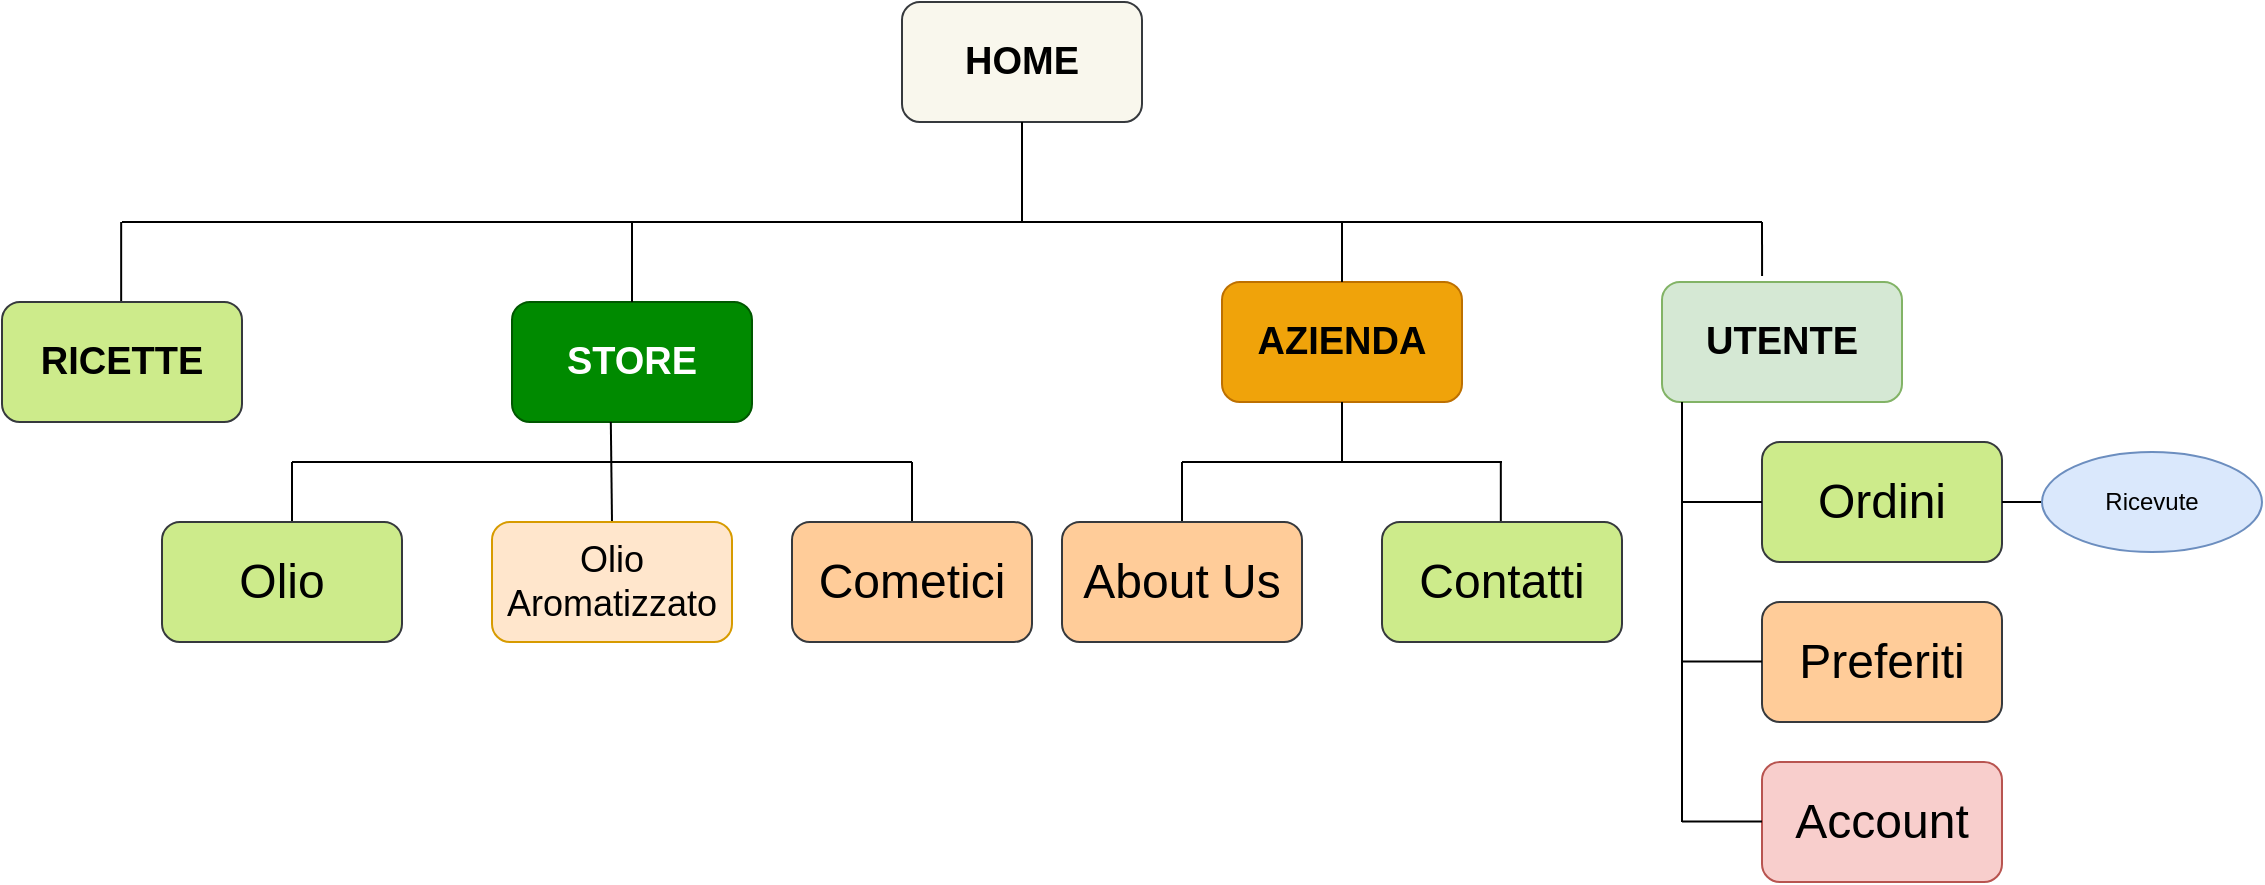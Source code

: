 <mxfile version="24.2.0" type="device">
  <diagram name="Page-1" id="Cf7E5TTTrloypjkVeYG1">
    <mxGraphModel dx="5457" dy="780" grid="1" gridSize="10" guides="1" tooltips="1" connect="1" arrows="1" fold="1" page="1" pageScale="1" pageWidth="1400" pageHeight="850" math="0" shadow="0">
      <root>
        <mxCell id="0" />
        <mxCell id="1" parent="0" />
        <mxCell id="t6kp-nXmJAoZF-2iTOLA-1" value="HOME" style="rounded=1;whiteSpace=wrap;html=1;fillColor=#f9f7ed;strokeColor=#36393d;fontSize=19;fontStyle=1" parent="1" vertex="1">
          <mxGeometry x="-3630" y="280" width="120" height="60" as="geometry" />
        </mxCell>
        <mxCell id="t6kp-nXmJAoZF-2iTOLA-2" value="" style="endArrow=none;html=1;rounded=0;exitX=0.5;exitY=1;exitDx=0;exitDy=0;" parent="1" source="t6kp-nXmJAoZF-2iTOLA-1" edge="1">
          <mxGeometry width="50" height="50" relative="1" as="geometry">
            <mxPoint x="-3540" y="340" as="sourcePoint" />
            <mxPoint x="-3570" y="390" as="targetPoint" />
          </mxGeometry>
        </mxCell>
        <mxCell id="t6kp-nXmJAoZF-2iTOLA-3" value="" style="endArrow=none;html=1;rounded=0;" parent="1" edge="1">
          <mxGeometry width="50" height="50" relative="1" as="geometry">
            <mxPoint x="-4020" y="390" as="sourcePoint" />
            <mxPoint x="-3410" y="390" as="targetPoint" />
          </mxGeometry>
        </mxCell>
        <mxCell id="t6kp-nXmJAoZF-2iTOLA-4" value="" style="endArrow=none;html=1;rounded=0;" parent="1" edge="1">
          <mxGeometry width="50" height="50" relative="1" as="geometry">
            <mxPoint x="-4020.42" y="390" as="sourcePoint" />
            <mxPoint x="-4020.42" y="430" as="targetPoint" />
          </mxGeometry>
        </mxCell>
        <mxCell id="t6kp-nXmJAoZF-2iTOLA-5" value="RICETTE" style="rounded=1;whiteSpace=wrap;html=1;fillColor=#cdeb8b;strokeColor=#36393d;fontSize=19;fontStyle=1" parent="1" vertex="1">
          <mxGeometry x="-4080" y="430" width="120" height="60" as="geometry" />
        </mxCell>
        <mxCell id="t6kp-nXmJAoZF-2iTOLA-6" value="STORE" style="rounded=1;whiteSpace=wrap;html=1;fillColor=#008a00;strokeColor=#005700;fontColor=#ffffff;fontSize=19;fontStyle=1" parent="1" vertex="1">
          <mxGeometry x="-3825" y="430" width="120" height="60" as="geometry" />
        </mxCell>
        <mxCell id="t6kp-nXmJAoZF-2iTOLA-7" value="AZIENDA" style="rounded=1;whiteSpace=wrap;html=1;fillColor=#f0a30a;strokeColor=#BD7000;fontColor=#000000;fontSize=19;fontStyle=1" parent="1" vertex="1">
          <mxGeometry x="-3470" y="420" width="120" height="60" as="geometry" />
        </mxCell>
        <mxCell id="t6kp-nXmJAoZF-2iTOLA-8" value="" style="endArrow=none;html=1;rounded=0;exitX=0.5;exitY=0;exitDx=0;exitDy=0;" parent="1" source="t6kp-nXmJAoZF-2iTOLA-7" edge="1">
          <mxGeometry width="50" height="50" relative="1" as="geometry">
            <mxPoint x="-3550" y="430" as="sourcePoint" />
            <mxPoint x="-3410" y="390" as="targetPoint" />
          </mxGeometry>
        </mxCell>
        <mxCell id="t6kp-nXmJAoZF-2iTOLA-9" value="" style="endArrow=none;html=1;rounded=0;entryX=0.5;entryY=0;entryDx=0;entryDy=0;" parent="1" target="t6kp-nXmJAoZF-2iTOLA-6" edge="1">
          <mxGeometry width="50" height="50" relative="1" as="geometry">
            <mxPoint x="-3765" y="390" as="sourcePoint" />
            <mxPoint x="-3630" y="290" as="targetPoint" />
          </mxGeometry>
        </mxCell>
        <mxCell id="t6kp-nXmJAoZF-2iTOLA-21" value="" style="endArrow=none;html=1;rounded=0;exitX=0.5;exitY=0;exitDx=0;exitDy=0;" parent="1" edge="1" source="DRDF23SqJuh-08uPQttx-1">
          <mxGeometry width="50" height="50" relative="1" as="geometry">
            <mxPoint x="-3775.17" y="630" as="sourcePoint" />
            <mxPoint x="-3775.59" y="490" as="targetPoint" />
          </mxGeometry>
        </mxCell>
        <mxCell id="t6kp-nXmJAoZF-2iTOLA-22" value="" style="endArrow=none;html=1;rounded=0;" parent="1" edge="1">
          <mxGeometry width="50" height="50" relative="1" as="geometry">
            <mxPoint x="-3935" y="510" as="sourcePoint" />
            <mxPoint x="-3625" y="510" as="targetPoint" />
          </mxGeometry>
        </mxCell>
        <mxCell id="t6kp-nXmJAoZF-2iTOLA-23" value="" style="endArrow=none;html=1;rounded=0;" parent="1" edge="1">
          <mxGeometry width="50" height="50" relative="1" as="geometry">
            <mxPoint x="-3935" y="540" as="sourcePoint" />
            <mxPoint x="-3935" y="510" as="targetPoint" />
            <Array as="points" />
          </mxGeometry>
        </mxCell>
        <mxCell id="t6kp-nXmJAoZF-2iTOLA-24" value="" style="endArrow=none;html=1;rounded=0;" parent="1" edge="1">
          <mxGeometry width="50" height="50" relative="1" as="geometry">
            <mxPoint x="-3625" y="540" as="sourcePoint" />
            <mxPoint x="-3625" y="510" as="targetPoint" />
            <Array as="points" />
          </mxGeometry>
        </mxCell>
        <mxCell id="t6kp-nXmJAoZF-2iTOLA-25" value="Cometici" style="rounded=1;whiteSpace=wrap;html=1;fillColor=#ffcc99;strokeColor=#36393d;fontSize=24;" parent="1" vertex="1">
          <mxGeometry x="-3685" y="540" width="120" height="60" as="geometry" />
        </mxCell>
        <mxCell id="t6kp-nXmJAoZF-2iTOLA-26" value="Olio" style="rounded=1;whiteSpace=wrap;html=1;fillColor=#cdeb8b;strokeColor=#36393d;fontSize=24;" parent="1" vertex="1">
          <mxGeometry x="-4000" y="540" width="120" height="60" as="geometry" />
        </mxCell>
        <mxCell id="t6kp-nXmJAoZF-2iTOLA-28" value="" style="endArrow=none;html=1;rounded=0;" parent="1" edge="1">
          <mxGeometry width="50" height="50" relative="1" as="geometry">
            <mxPoint x="-3490" y="510" as="sourcePoint" />
            <mxPoint x="-3330" y="510" as="targetPoint" />
          </mxGeometry>
        </mxCell>
        <mxCell id="t6kp-nXmJAoZF-2iTOLA-29" value="" style="endArrow=none;html=1;rounded=0;" parent="1" edge="1">
          <mxGeometry width="50" height="50" relative="1" as="geometry">
            <mxPoint x="-3490" y="540" as="sourcePoint" />
            <mxPoint x="-3490" y="510" as="targetPoint" />
            <Array as="points" />
          </mxGeometry>
        </mxCell>
        <mxCell id="t6kp-nXmJAoZF-2iTOLA-30" value="" style="endArrow=none;html=1;rounded=0;" parent="1" edge="1">
          <mxGeometry width="50" height="50" relative="1" as="geometry">
            <mxPoint x="-3330.59" y="540" as="sourcePoint" />
            <mxPoint x="-3330.59" y="510" as="targetPoint" />
            <Array as="points" />
          </mxGeometry>
        </mxCell>
        <mxCell id="t6kp-nXmJAoZF-2iTOLA-31" value="Contatti" style="rounded=1;whiteSpace=wrap;html=1;fillColor=#cdeb8b;strokeColor=#36393d;fontSize=24;" parent="1" vertex="1">
          <mxGeometry x="-3390" y="540" width="120" height="60" as="geometry" />
        </mxCell>
        <mxCell id="t6kp-nXmJAoZF-2iTOLA-32" value="About Us" style="rounded=1;whiteSpace=wrap;html=1;fillColor=#ffcc99;strokeColor=#36393d;fontSize=24;" parent="1" vertex="1">
          <mxGeometry x="-3550" y="540" width="120" height="60" as="geometry" />
        </mxCell>
        <mxCell id="t6kp-nXmJAoZF-2iTOLA-38" value="" style="endArrow=none;html=1;rounded=0;entryX=0.5;entryY=1;entryDx=0;entryDy=0;" parent="1" target="t6kp-nXmJAoZF-2iTOLA-7" edge="1">
          <mxGeometry width="50" height="50" relative="1" as="geometry">
            <mxPoint x="-3410" y="510" as="sourcePoint" />
            <mxPoint x="-3690" y="430" as="targetPoint" />
          </mxGeometry>
        </mxCell>
        <mxCell id="DRDF23SqJuh-08uPQttx-1" value="Olio Aromatizzato" style="rounded=1;whiteSpace=wrap;html=1;fillColor=#ffe6cc;strokeColor=#d79b00;fontSize=18;" vertex="1" parent="1">
          <mxGeometry x="-3835" y="540" width="120" height="60" as="geometry" />
        </mxCell>
        <mxCell id="DRDF23SqJuh-08uPQttx-3" value="UTENTE" style="rounded=1;whiteSpace=wrap;html=1;fillColor=#d5e8d4;strokeColor=#82b366;fontSize=19;fontStyle=1" vertex="1" parent="1">
          <mxGeometry x="-3250" y="420" width="120" height="60" as="geometry" />
        </mxCell>
        <mxCell id="DRDF23SqJuh-08uPQttx-7" value="Ordini" style="rounded=1;whiteSpace=wrap;html=1;fillColor=#cdeb8b;strokeColor=#36393d;fontSize=24;" vertex="1" parent="1">
          <mxGeometry x="-3200" y="500" width="120" height="60" as="geometry" />
        </mxCell>
        <mxCell id="DRDF23SqJuh-08uPQttx-8" value="Preferiti" style="rounded=1;whiteSpace=wrap;html=1;fillColor=#ffcc99;strokeColor=#36393d;fontSize=24;" vertex="1" parent="1">
          <mxGeometry x="-3200" y="580" width="120" height="60" as="geometry" />
        </mxCell>
        <mxCell id="DRDF23SqJuh-08uPQttx-10" value="" style="endArrow=none;html=1;rounded=0;entryX=0.5;entryY=1;entryDx=0;entryDy=0;" edge="1" parent="1">
          <mxGeometry width="50" height="50" relative="1" as="geometry">
            <mxPoint x="-3240" y="690" as="sourcePoint" />
            <mxPoint x="-3240" y="480" as="targetPoint" />
          </mxGeometry>
        </mxCell>
        <mxCell id="DRDF23SqJuh-08uPQttx-11" value="Account" style="rounded=1;whiteSpace=wrap;html=1;fillColor=#f8cecc;strokeColor=#b85450;fontSize=24;" vertex="1" parent="1">
          <mxGeometry x="-3200" y="660" width="120" height="60" as="geometry" />
        </mxCell>
        <mxCell id="DRDF23SqJuh-08uPQttx-12" value="" style="endArrow=none;html=1;rounded=0;entryX=0;entryY=0.5;entryDx=0;entryDy=0;" edge="1" parent="1" target="DRDF23SqJuh-08uPQttx-7">
          <mxGeometry width="50" height="50" relative="1" as="geometry">
            <mxPoint x="-3240" y="530" as="sourcePoint" />
            <mxPoint x="-3240" y="570" as="targetPoint" />
          </mxGeometry>
        </mxCell>
        <mxCell id="DRDF23SqJuh-08uPQttx-13" value="" style="endArrow=none;html=1;rounded=0;entryX=0;entryY=0.5;entryDx=0;entryDy=0;" edge="1" parent="1">
          <mxGeometry width="50" height="50" relative="1" as="geometry">
            <mxPoint x="-3240" y="609.75" as="sourcePoint" />
            <mxPoint x="-3200" y="609.75" as="targetPoint" />
          </mxGeometry>
        </mxCell>
        <mxCell id="DRDF23SqJuh-08uPQttx-14" value="" style="endArrow=none;html=1;rounded=0;entryX=0;entryY=0.5;entryDx=0;entryDy=0;" edge="1" parent="1">
          <mxGeometry width="50" height="50" relative="1" as="geometry">
            <mxPoint x="-3240" y="689.75" as="sourcePoint" />
            <mxPoint x="-3200" y="689.75" as="targetPoint" />
          </mxGeometry>
        </mxCell>
        <mxCell id="DRDF23SqJuh-08uPQttx-15" value="" style="endArrow=none;html=1;rounded=0;" edge="1" parent="1">
          <mxGeometry width="50" height="50" relative="1" as="geometry">
            <mxPoint x="-3410" y="390" as="sourcePoint" />
            <mxPoint x="-3200" y="390" as="targetPoint" />
          </mxGeometry>
        </mxCell>
        <mxCell id="DRDF23SqJuh-08uPQttx-16" value="" style="endArrow=none;html=1;rounded=0;entryX=0.417;entryY=-0.051;entryDx=0;entryDy=0;entryPerimeter=0;" edge="1" parent="1" target="DRDF23SqJuh-08uPQttx-3">
          <mxGeometry width="50" height="50" relative="1" as="geometry">
            <mxPoint x="-3200" y="390" as="sourcePoint" />
            <mxPoint x="-3160" y="390" as="targetPoint" />
          </mxGeometry>
        </mxCell>
        <mxCell id="DRDF23SqJuh-08uPQttx-19" value="" style="endArrow=none;html=1;rounded=0;exitX=1;exitY=0.5;exitDx=0;exitDy=0;" edge="1" parent="1" source="DRDF23SqJuh-08uPQttx-7" target="DRDF23SqJuh-08uPQttx-17">
          <mxGeometry width="50" height="50" relative="1" as="geometry">
            <mxPoint x="-3080" y="530" as="sourcePoint" />
            <mxPoint x="-3030" y="530" as="targetPoint" />
          </mxGeometry>
        </mxCell>
        <mxCell id="DRDF23SqJuh-08uPQttx-17" value="Ricevute" style="ellipse;whiteSpace=wrap;html=1;fillColor=#dae8fc;strokeColor=#6c8ebf;" vertex="1" parent="1">
          <mxGeometry x="-3060" y="505" width="110" height="50" as="geometry" />
        </mxCell>
      </root>
    </mxGraphModel>
  </diagram>
</mxfile>
